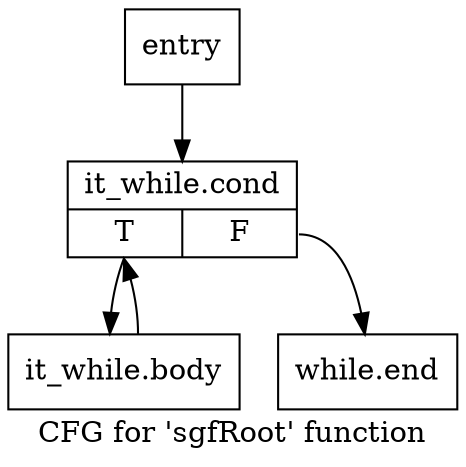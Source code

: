 digraph "CFG for 'sgfRoot' function" {
	label="CFG for 'sgfRoot' function";

	Node0x2a1c520 [shape=record,label="{entry}"];
	Node0x2a1c520 -> Node0x2a1c570;
	Node0x2a1c570 [shape=record,label="{it_while.cond|{<s0>T|<s1>F}}"];
	Node0x2a1c570:s0 -> Node0x2a1c950;
	Node0x2a1c570:s1 -> Node0x2a1c9a0;
	Node0x2a1c950 [shape=record,label="{it_while.body}"];
	Node0x2a1c950 -> Node0x2a1c570;
	Node0x2a1c9a0 [shape=record,label="{while.end}"];
}
